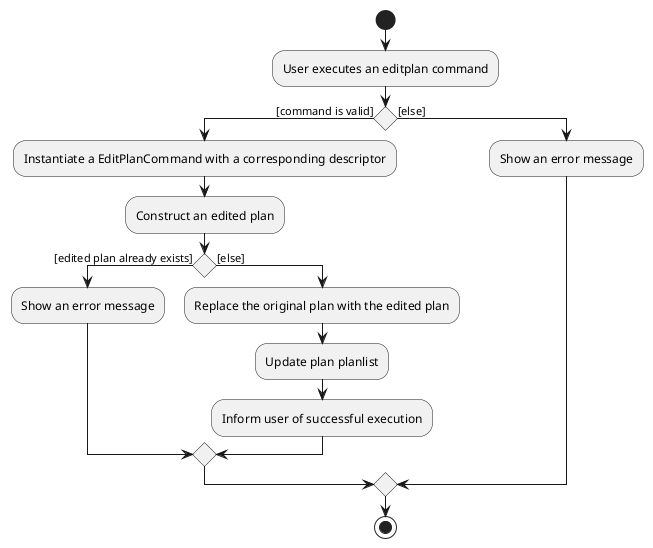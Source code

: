 @startuml

start

:User executes an editplan command;

if () then ([command is valid])
	:Instantiate a EditPlanCommand with a corresponding descriptor;
	:Construct an edited plan;
	if() then ([edited plan already exists])
	    :Show an error message;
	else ([else])
	    :Replace the original plan with the edited plan;
	    :Update plan planlist;
	    :Inform user of successful execution;
	endif
else ([else])
	:Show an error message;
endif

stop

@enduml

